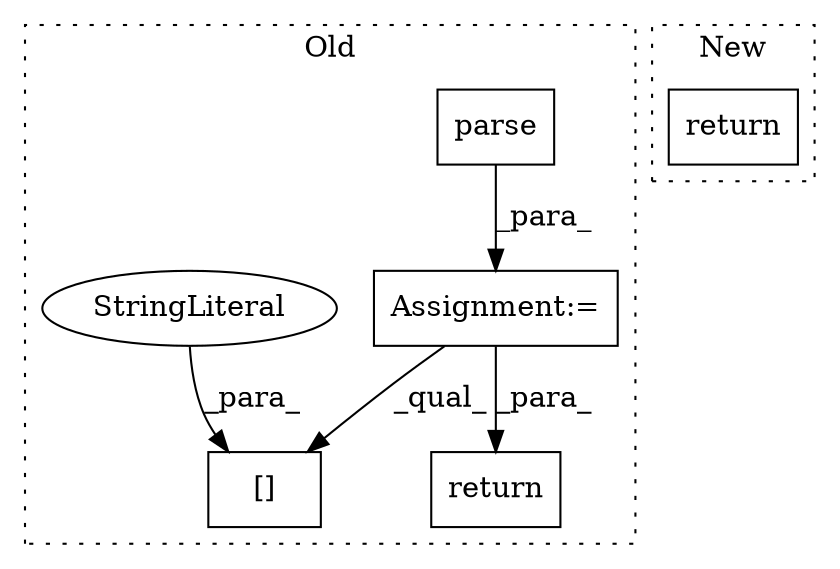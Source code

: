 digraph G {
subgraph cluster0 {
1 [label="parse" a="32" s="10702,10720" l="6,1" shape="box"];
3 [label="return" a="41" s="10787" l="7" shape="box"];
4 [label="Assignment:=" a="7" s="10691" l="1" shape="box"];
5 [label="[]" a="2" s="10737,10778" l="33,1" shape="box"];
6 [label="StringLiteral" a="45" s="10770" l="8" shape="ellipse"];
label = "Old";
style="dotted";
}
subgraph cluster1 {
2 [label="return" a="41" s="10574" l="7" shape="box"];
label = "New";
style="dotted";
}
1 -> 4 [label="_para_"];
4 -> 3 [label="_para_"];
4 -> 5 [label="_qual_"];
6 -> 5 [label="_para_"];
}